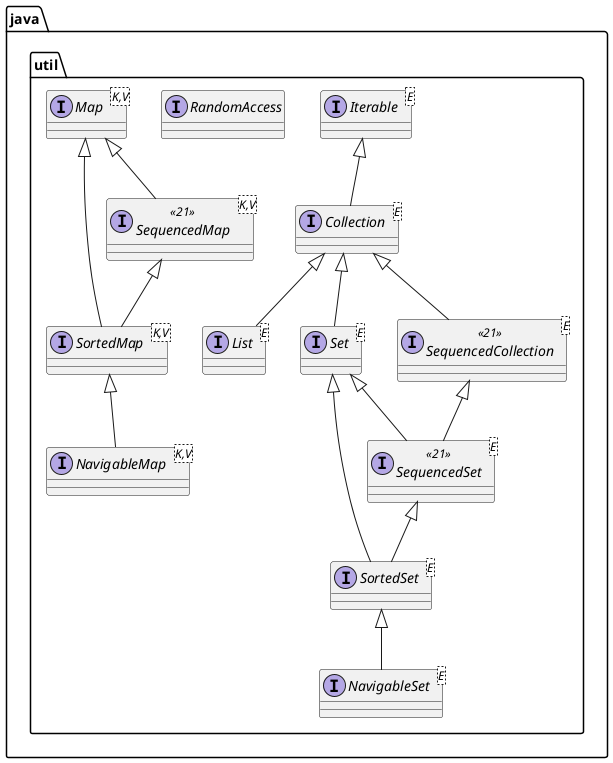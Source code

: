 @startuml java-base

package java.util {
    interface Iterable<E>
    interface Collection<E>
    Iterable <|-- Collection

    interface List<E>
    interface RandomAccess
    Collection <|-- List

    interface Set<E>
    interface SortedSet<E>
    interface NavigableSet<E>
    Collection <|-- Set
    Set <|-- SortedSet
    SortedSet <|-- NavigableSet

    interface Map<K,V>
    interface SortedMap<K,V>
    interface NavigableMap<K,V>
    Map <|-- SortedMap
    SortedMap <|-- NavigableMap

    interface SequencedCollection<E> <<21>>
    interface SequencedSet<E> <<21>>
    interface SequencedMap<K,V> <<21>>
    Collection <|-- SequencedCollection
    Set <|-- SequencedSet
    SequencedCollection <|-- SequencedSet
    SequencedSet <|-- SortedSet
    Map <|-- SequencedMap
    SequencedMap <|-- SortedMap
}

@enduml
